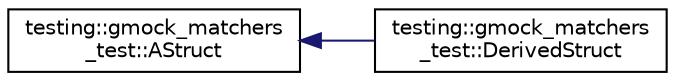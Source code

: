 digraph "Graphical Class Hierarchy"
{
  edge [fontname="Helvetica",fontsize="10",labelfontname="Helvetica",labelfontsize="10"];
  node [fontname="Helvetica",fontsize="10",shape=record];
  rankdir="LR";
  Node0 [label="testing::gmock_matchers\l_test::AStruct",height=0.2,width=0.4,color="black", fillcolor="white", style="filled",URL="$structtesting_1_1gmock__matchers__test_1_1AStruct.html"];
  Node0 -> Node1 [dir="back",color="midnightblue",fontsize="10",style="solid",fontname="Helvetica"];
  Node1 [label="testing::gmock_matchers\l_test::DerivedStruct",height=0.2,width=0.4,color="black", fillcolor="white", style="filled",URL="$structtesting_1_1gmock__matchers__test_1_1DerivedStruct.html"];
}
